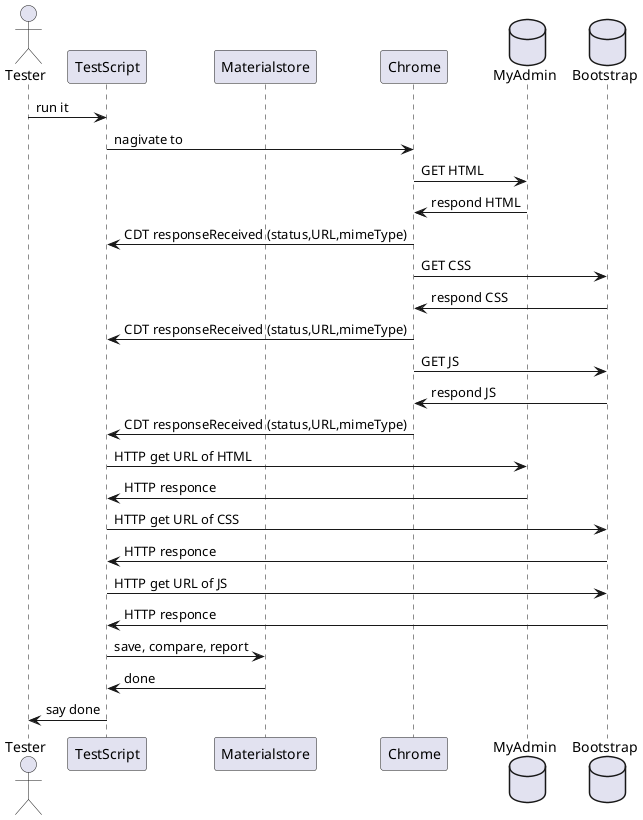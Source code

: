 @startuml sequence
actor       Tester        as tester
participant TestScript    as script
participant Materialstore as ms
participant Chrome        as browser
database    MyAdmin       as site
database    Bootstrap     as external
tester   -> script     : run it
script   -> browser    : nagivate to
browser  -> site       : GET HTML
site     -> browser    : respond HTML
browser  -> script     : CDT responseReceived (status,URL,mimeType)
browser  -> external   : GET CSS
external -> browser    : respond CSS
browser  -> script     : CDT responseReceived (status,URL,mimeType)
browser  -> external   : GET JS
external -> browser    : respond JS
browser  -> script     : CDT responseReceived (status,URL,mimeType)
script   -> site       : HTTP get URL of HTML
site     -> script     : HTTP responce
script   -> external   : HTTP get URL of CSS
external -> script     : HTTP responce
script   -> external   : HTTP get URL of JS
external -> script     : HTTP responce
script   -> ms         : save, compare, report
ms       -> script     : done
script   -> tester     : say done
@enduml